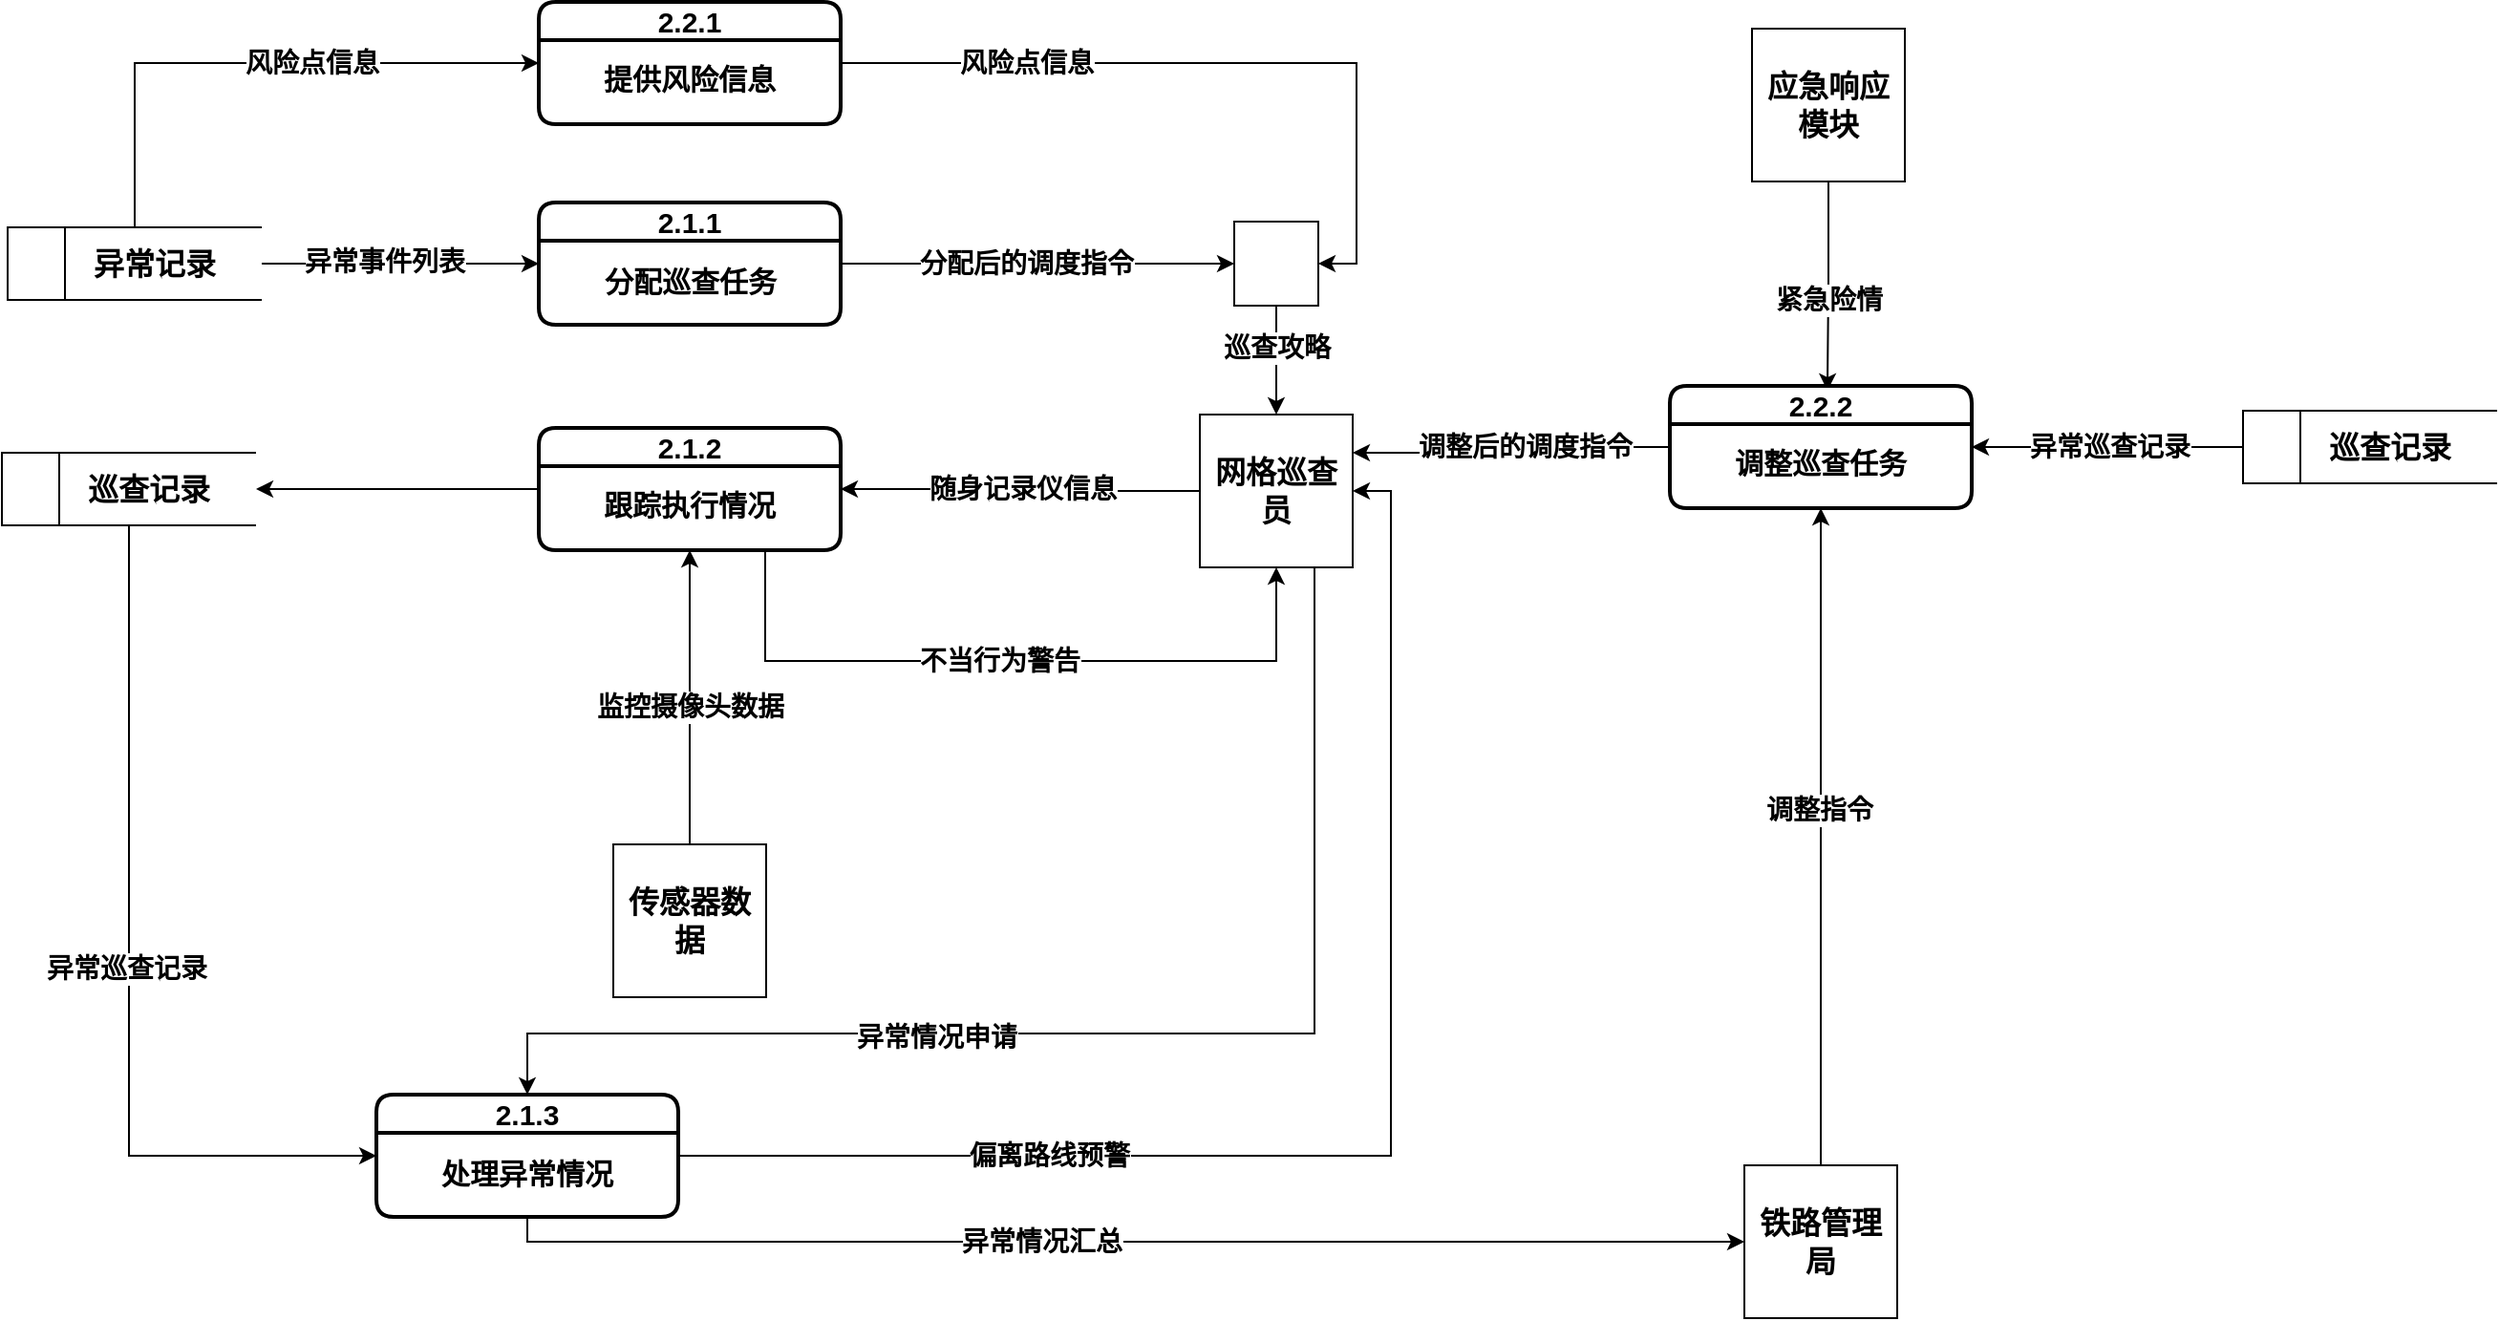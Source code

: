 <mxfile version="27.1.6">
  <diagram name="Page-1" id="kdq6qScLnGzMR4BYstJX">
    <mxGraphModel dx="1987" dy="896" grid="0" gridSize="10" guides="1" tooltips="1" connect="1" arrows="1" fold="1" page="1" pageScale="1" pageWidth="2000" pageHeight="1200" math="0" shadow="0">
      <root>
        <mxCell id="0" />
        <mxCell id="1" parent="0" />
        <mxCell id="yvHHZgAvG7D3nn2s4Wgv-1" style="edgeStyle=orthogonalEdgeStyle;rounded=0;orthogonalLoop=1;jettySize=auto;html=1;exitX=1;exitY=0.5;exitDx=0;exitDy=0;entryX=0;entryY=0.5;entryDx=0;entryDy=0;fontStyle=1" edge="1" parent="1" source="yvHHZgAvG7D3nn2s4Wgv-52" target="yvHHZgAvG7D3nn2s4Wgv-14">
          <mxGeometry relative="1" as="geometry">
            <mxPoint x="334" y="340" as="sourcePoint" />
          </mxGeometry>
        </mxCell>
        <mxCell id="yvHHZgAvG7D3nn2s4Wgv-2" value="&lt;b&gt;&lt;font style=&quot;font-size: 14px;&quot;&gt;异常事件列表&lt;/font&gt;&lt;/b&gt;" style="edgeLabel;html=1;align=center;verticalAlign=middle;resizable=0;points=[];" vertex="1" connectable="0" parent="yvHHZgAvG7D3nn2s4Wgv-1">
          <mxGeometry x="-0.107" y="1" relative="1" as="geometry">
            <mxPoint x="-1" as="offset" />
          </mxGeometry>
        </mxCell>
        <mxCell id="yvHHZgAvG7D3nn2s4Wgv-4" style="edgeStyle=orthogonalEdgeStyle;rounded=0;orthogonalLoop=1;jettySize=auto;html=1;exitX=1;exitY=0.5;exitDx=0;exitDy=0;fontStyle=1;entryX=1;entryY=0.5;entryDx=0;entryDy=0;" edge="1" parent="1" source="yvHHZgAvG7D3nn2s4Wgv-6" target="yvHHZgAvG7D3nn2s4Wgv-46">
          <mxGeometry relative="1" as="geometry">
            <mxPoint x="717" y="591" as="targetPoint" />
          </mxGeometry>
        </mxCell>
        <mxCell id="yvHHZgAvG7D3nn2s4Wgv-5" value="&lt;b&gt;偏离路线预警&lt;/b&gt;" style="edgeLabel;html=1;align=center;verticalAlign=middle;resizable=0;points=[];fontSize=14;" vertex="1" connectable="0" parent="yvHHZgAvG7D3nn2s4Wgv-4">
          <mxGeometry x="-0.476" relative="1" as="geometry">
            <mxPoint as="offset" />
          </mxGeometry>
        </mxCell>
        <mxCell id="yvHHZgAvG7D3nn2s4Wgv-86" style="edgeStyle=orthogonalEdgeStyle;rounded=0;orthogonalLoop=1;jettySize=auto;html=1;entryX=0;entryY=0.5;entryDx=0;entryDy=0;exitX=0.5;exitY=1;exitDx=0;exitDy=0;" edge="1" parent="1" source="yvHHZgAvG7D3nn2s4Wgv-7" target="yvHHZgAvG7D3nn2s4Wgv-83">
          <mxGeometry relative="1" as="geometry" />
        </mxCell>
        <mxCell id="yvHHZgAvG7D3nn2s4Wgv-88" value="&lt;font style=&quot;font-size: 14px;&quot;&gt;&lt;b&gt;异常情况汇总&lt;/b&gt;&lt;/font&gt;" style="edgeLabel;html=1;align=center;verticalAlign=middle;resizable=0;points=[];" vertex="1" connectable="0" parent="yvHHZgAvG7D3nn2s4Wgv-86">
          <mxGeometry x="-0.128" y="2" relative="1" as="geometry">
            <mxPoint x="3" y="2" as="offset" />
          </mxGeometry>
        </mxCell>
        <mxCell id="yvHHZgAvG7D3nn2s4Wgv-6" value="2.1.3" style="swimlane;html=1;startSize=20;fontStyle=1;collapsible=0;horizontal=1;swimlaneLine=1;strokeWidth=2;swimlaneFillColor=#ffffff;whiteSpace=wrap;rounded=1;fontSize=15;" vertex="1" parent="1">
          <mxGeometry x="364" y="775" width="158" height="64" as="geometry" />
        </mxCell>
        <mxCell id="yvHHZgAvG7D3nn2s4Wgv-7" value="处理异常情况" style="text;html=1;align=center;verticalAlign=middle;whiteSpace=wrap;rounded=0;fontSize=15;fontStyle=1" vertex="1" parent="yvHHZgAvG7D3nn2s4Wgv-6">
          <mxGeometry x="28" y="26" width="102" height="30" as="geometry" />
        </mxCell>
        <mxCell id="yvHHZgAvG7D3nn2s4Wgv-8" style="edgeStyle=orthogonalEdgeStyle;rounded=0;orthogonalLoop=1;jettySize=auto;html=1;exitX=0.5;exitY=0;exitDx=0;exitDy=0;entryX=0;entryY=0.5;entryDx=0;entryDy=0;" edge="1" parent="1" source="yvHHZgAvG7D3nn2s4Wgv-52" target="yvHHZgAvG7D3nn2s4Wgv-27">
          <mxGeometry relative="1" as="geometry" />
        </mxCell>
        <mxCell id="yvHHZgAvG7D3nn2s4Wgv-9" value="&lt;b&gt;&lt;font style=&quot;font-size: 14px;&quot;&gt;风险点信息&lt;/font&gt;&lt;/b&gt;" style="edgeLabel;html=1;align=center;verticalAlign=middle;resizable=0;points=[];" vertex="1" connectable="0" parent="yvHHZgAvG7D3nn2s4Wgv-8">
          <mxGeometry x="-0.41" y="1" relative="1" as="geometry">
            <mxPoint x="90" y="1" as="offset" />
          </mxGeometry>
        </mxCell>
        <mxCell id="yvHHZgAvG7D3nn2s4Wgv-12" style="edgeStyle=orthogonalEdgeStyle;rounded=0;orthogonalLoop=1;jettySize=auto;html=1;exitX=1;exitY=0.5;exitDx=0;exitDy=0;entryX=0;entryY=0.5;entryDx=0;entryDy=0;" edge="1" parent="1" source="yvHHZgAvG7D3nn2s4Wgv-14" target="yvHHZgAvG7D3nn2s4Wgv-65">
          <mxGeometry relative="1" as="geometry" />
        </mxCell>
        <mxCell id="yvHHZgAvG7D3nn2s4Wgv-13" value="&lt;b&gt;&lt;font style=&quot;font-size: 14px;&quot;&gt;分配后的调度指令&lt;/font&gt;&lt;/b&gt;" style="edgeLabel;html=1;align=center;verticalAlign=middle;resizable=0;points=[];" vertex="1" connectable="0" parent="yvHHZgAvG7D3nn2s4Wgv-12">
          <mxGeometry x="-0.44" y="-2" relative="1" as="geometry">
            <mxPoint x="39" y="-2" as="offset" />
          </mxGeometry>
        </mxCell>
        <mxCell id="yvHHZgAvG7D3nn2s4Wgv-14" value="2.1.1" style="swimlane;html=1;startSize=20;fontStyle=1;collapsible=0;horizontal=1;swimlaneLine=1;strokeWidth=2;swimlaneFillColor=#ffffff;whiteSpace=wrap;rounded=1;fontSize=15;" vertex="1" parent="1">
          <mxGeometry x="449" y="308" width="158" height="64" as="geometry" />
        </mxCell>
        <mxCell id="yvHHZgAvG7D3nn2s4Wgv-15" value="分配巡查任务" style="text;html=1;align=center;verticalAlign=middle;whiteSpace=wrap;rounded=0;fontSize=15;fontStyle=1" vertex="1" parent="yvHHZgAvG7D3nn2s4Wgv-14">
          <mxGeometry x="23.5" y="26" width="111" height="30" as="geometry" />
        </mxCell>
        <mxCell id="yvHHZgAvG7D3nn2s4Wgv-19" style="edgeStyle=orthogonalEdgeStyle;rounded=0;orthogonalLoop=1;jettySize=auto;html=1;exitX=0.5;exitY=1;exitDx=0;exitDy=0;entryX=0;entryY=0.5;entryDx=0;entryDy=0;fontStyle=1" edge="1" parent="1" source="yvHHZgAvG7D3nn2s4Wgv-69" target="yvHHZgAvG7D3nn2s4Wgv-6">
          <mxGeometry relative="1" as="geometry">
            <mxPoint x="238" y="858.25" as="sourcePoint" />
          </mxGeometry>
        </mxCell>
        <mxCell id="yvHHZgAvG7D3nn2s4Wgv-20" value="&lt;b&gt;&lt;font style=&quot;font-size: 14px;&quot;&gt;异常巡查记录&lt;/font&gt;&lt;/b&gt;" style="edgeLabel;html=1;align=center;verticalAlign=middle;resizable=0;points=[];" vertex="1" connectable="0" parent="yvHHZgAvG7D3nn2s4Wgv-19">
          <mxGeometry x="0.009" y="-1" relative="1" as="geometry">
            <mxPoint x="-1" as="offset" />
          </mxGeometry>
        </mxCell>
        <mxCell id="yvHHZgAvG7D3nn2s4Wgv-25" style="edgeStyle=orthogonalEdgeStyle;rounded=0;orthogonalLoop=1;jettySize=auto;html=1;exitX=1;exitY=0.5;exitDx=0;exitDy=0;entryX=1;entryY=0.5;entryDx=0;entryDy=0;" edge="1" parent="1" source="yvHHZgAvG7D3nn2s4Wgv-27" target="yvHHZgAvG7D3nn2s4Wgv-65">
          <mxGeometry relative="1" as="geometry" />
        </mxCell>
        <mxCell id="yvHHZgAvG7D3nn2s4Wgv-26" value="&lt;font style=&quot;font-size: 14px;&quot;&gt;&lt;b&gt;风险点信息&lt;/b&gt;&lt;/font&gt;" style="edgeLabel;html=1;align=center;verticalAlign=middle;resizable=0;points=[];" vertex="1" connectable="0" parent="yvHHZgAvG7D3nn2s4Wgv-25">
          <mxGeometry x="0.176" y="-1" relative="1" as="geometry">
            <mxPoint x="-136" y="-1" as="offset" />
          </mxGeometry>
        </mxCell>
        <mxCell id="yvHHZgAvG7D3nn2s4Wgv-27" value="2.2.1" style="swimlane;html=1;startSize=20;fontStyle=1;collapsible=0;horizontal=1;swimlaneLine=1;strokeWidth=2;swimlaneFillColor=#ffffff;whiteSpace=wrap;rounded=1;fontSize=15;" vertex="1" parent="1">
          <mxGeometry x="449" y="203" width="158" height="64" as="geometry" />
        </mxCell>
        <mxCell id="yvHHZgAvG7D3nn2s4Wgv-28" value="提供风险信息" style="text;html=1;align=center;verticalAlign=middle;whiteSpace=wrap;rounded=0;fontSize=15;fontStyle=1" vertex="1" parent="yvHHZgAvG7D3nn2s4Wgv-27">
          <mxGeometry x="21" y="25" width="116" height="30" as="geometry" />
        </mxCell>
        <mxCell id="yvHHZgAvG7D3nn2s4Wgv-35" style="edgeStyle=orthogonalEdgeStyle;rounded=0;orthogonalLoop=1;jettySize=auto;html=1;exitX=0.5;exitY=1;exitDx=0;exitDy=0;entryX=0.522;entryY=0.039;entryDx=0;entryDy=0;entryPerimeter=0;" edge="1" parent="1" source="yvHHZgAvG7D3nn2s4Wgv-45" target="yvHHZgAvG7D3nn2s4Wgv-37">
          <mxGeometry relative="1" as="geometry">
            <mxPoint x="1175" y="769" as="targetPoint" />
          </mxGeometry>
        </mxCell>
        <mxCell id="yvHHZgAvG7D3nn2s4Wgv-36" value="&lt;b&gt;&lt;font style=&quot;font-size: 14px;&quot;&gt;紧急险情&lt;/font&gt;&lt;/b&gt;" style="edgeLabel;html=1;align=center;verticalAlign=middle;resizable=0;points=[];" vertex="1" connectable="0" parent="yvHHZgAvG7D3nn2s4Wgv-35">
          <mxGeometry x="0.148" y="2" relative="1" as="geometry">
            <mxPoint x="-2" y="-1" as="offset" />
          </mxGeometry>
        </mxCell>
        <mxCell id="yvHHZgAvG7D3nn2s4Wgv-79" style="edgeStyle=orthogonalEdgeStyle;rounded=0;orthogonalLoop=1;jettySize=auto;html=1;exitX=0;exitY=0.5;exitDx=0;exitDy=0;entryX=1;entryY=0.25;entryDx=0;entryDy=0;" edge="1" parent="1" source="yvHHZgAvG7D3nn2s4Wgv-37" target="yvHHZgAvG7D3nn2s4Wgv-46">
          <mxGeometry relative="1" as="geometry" />
        </mxCell>
        <mxCell id="yvHHZgAvG7D3nn2s4Wgv-80" value="&lt;b&gt;&lt;font style=&quot;font-size: 14px;&quot;&gt;调整后的调度指令&lt;/font&gt;&lt;/b&gt;" style="edgeLabel;html=1;align=center;verticalAlign=middle;resizable=0;points=[];" vertex="1" connectable="0" parent="yvHHZgAvG7D3nn2s4Wgv-79">
          <mxGeometry x="0.142" y="-3" relative="1" as="geometry">
            <mxPoint x="17" as="offset" />
          </mxGeometry>
        </mxCell>
        <mxCell id="yvHHZgAvG7D3nn2s4Wgv-37" value="2.2.2" style="swimlane;html=1;startSize=20;fontStyle=1;collapsible=0;horizontal=1;swimlaneLine=1;strokeWidth=2;swimlaneFillColor=#ffffff;whiteSpace=wrap;rounded=1;fontSize=15;" vertex="1" parent="1">
          <mxGeometry x="1041" y="404" width="158" height="64" as="geometry" />
        </mxCell>
        <mxCell id="yvHHZgAvG7D3nn2s4Wgv-38" value="调整巡查任务" style="text;html=1;align=center;verticalAlign=middle;whiteSpace=wrap;rounded=0;fontSize=15;fontStyle=1" vertex="1" parent="yvHHZgAvG7D3nn2s4Wgv-37">
          <mxGeometry x="21" y="25" width="116" height="30" as="geometry" />
        </mxCell>
        <mxCell id="yvHHZgAvG7D3nn2s4Wgv-45" value="&lt;b&gt;应急响应模块&lt;/b&gt;" style="rounded=0;whiteSpace=wrap;html=1;fontSize=16;" vertex="1" parent="1">
          <mxGeometry x="1084" y="217" width="80" height="80" as="geometry" />
        </mxCell>
        <mxCell id="yvHHZgAvG7D3nn2s4Wgv-57" style="edgeStyle=orthogonalEdgeStyle;rounded=0;orthogonalLoop=1;jettySize=auto;html=1;exitX=0;exitY=0.5;exitDx=0;exitDy=0;entryX=1;entryY=0.5;entryDx=0;entryDy=0;" edge="1" parent="1" source="yvHHZgAvG7D3nn2s4Wgv-46" target="yvHHZgAvG7D3nn2s4Wgv-55">
          <mxGeometry relative="1" as="geometry" />
        </mxCell>
        <mxCell id="yvHHZgAvG7D3nn2s4Wgv-61" value="&lt;b style=&quot;font-size: 14px;&quot;&gt;随身记录仪信息&lt;/b&gt;" style="edgeLabel;html=1;align=center;verticalAlign=middle;resizable=0;points=[];" vertex="1" connectable="0" parent="yvHHZgAvG7D3nn2s4Wgv-57">
          <mxGeometry x="-0.009" y="-1" relative="1" as="geometry">
            <mxPoint as="offset" />
          </mxGeometry>
        </mxCell>
        <mxCell id="yvHHZgAvG7D3nn2s4Wgv-81" style="edgeStyle=orthogonalEdgeStyle;rounded=0;orthogonalLoop=1;jettySize=auto;html=1;exitX=0.75;exitY=1;exitDx=0;exitDy=0;entryX=0.5;entryY=0;entryDx=0;entryDy=0;" edge="1" parent="1" source="yvHHZgAvG7D3nn2s4Wgv-46" target="yvHHZgAvG7D3nn2s4Wgv-6">
          <mxGeometry relative="1" as="geometry">
            <Array as="points">
              <mxPoint x="855" y="743" />
              <mxPoint x="443" y="743" />
            </Array>
          </mxGeometry>
        </mxCell>
        <mxCell id="yvHHZgAvG7D3nn2s4Wgv-82" value="&lt;font style=&quot;font-size: 14px;&quot;&gt;&lt;b&gt;异常情况申请&lt;/b&gt;&lt;/font&gt;" style="edgeLabel;html=1;align=center;verticalAlign=middle;resizable=0;points=[];" vertex="1" connectable="0" parent="yvHHZgAvG7D3nn2s4Wgv-81">
          <mxGeometry x="0.273" y="-2" relative="1" as="geometry">
            <mxPoint x="-4" y="4" as="offset" />
          </mxGeometry>
        </mxCell>
        <mxCell id="yvHHZgAvG7D3nn2s4Wgv-46" value="&lt;b&gt;网格巡查员&lt;/b&gt;" style="rounded=0;whiteSpace=wrap;html=1;fontSize=16;" vertex="1" parent="1">
          <mxGeometry x="795" y="419" width="80" height="80" as="geometry" />
        </mxCell>
        <mxCell id="yvHHZgAvG7D3nn2s4Wgv-52" value="&lt;font style=&quot;font-size: 16px;&quot;&gt;&lt;b&gt;&amp;nbsp; &amp;nbsp; &amp;nbsp; &amp;nbsp; &amp;nbsp;异常记录&lt;/b&gt;&lt;/font&gt;" style="html=1;dashed=0;whiteSpace=wrap;shape=mxgraph.dfd.dataStoreID;align=left;spacingLeft=3;points=[[0,0],[0.5,0],[1,0],[0,0.5],[1,0.5],[0,1],[0.5,1],[1,1]];" vertex="1" parent="1">
          <mxGeometry x="171" y="321" width="133" height="38" as="geometry" />
        </mxCell>
        <mxCell id="yvHHZgAvG7D3nn2s4Wgv-70" style="edgeStyle=orthogonalEdgeStyle;rounded=0;orthogonalLoop=1;jettySize=auto;html=1;exitX=0;exitY=0.5;exitDx=0;exitDy=0;entryX=1;entryY=0.5;entryDx=0;entryDy=0;" edge="1" parent="1" source="yvHHZgAvG7D3nn2s4Wgv-55" target="yvHHZgAvG7D3nn2s4Wgv-69">
          <mxGeometry relative="1" as="geometry" />
        </mxCell>
        <mxCell id="yvHHZgAvG7D3nn2s4Wgv-73" style="edgeStyle=orthogonalEdgeStyle;rounded=0;orthogonalLoop=1;jettySize=auto;html=1;exitX=0.75;exitY=1;exitDx=0;exitDy=0;entryX=0.5;entryY=1;entryDx=0;entryDy=0;" edge="1" parent="1" source="yvHHZgAvG7D3nn2s4Wgv-55" target="yvHHZgAvG7D3nn2s4Wgv-46">
          <mxGeometry relative="1" as="geometry">
            <Array as="points">
              <mxPoint x="568" y="548" />
              <mxPoint x="835" y="548" />
            </Array>
          </mxGeometry>
        </mxCell>
        <mxCell id="yvHHZgAvG7D3nn2s4Wgv-74" value="&lt;b&gt;&lt;font style=&quot;font-size: 14px;&quot;&gt;不当行为警告&lt;/font&gt;&lt;/b&gt;" style="edgeLabel;html=1;align=center;verticalAlign=middle;resizable=0;points=[];" vertex="1" connectable="0" parent="yvHHZgAvG7D3nn2s4Wgv-73">
          <mxGeometry x="-0.038" relative="1" as="geometry">
            <mxPoint as="offset" />
          </mxGeometry>
        </mxCell>
        <mxCell id="yvHHZgAvG7D3nn2s4Wgv-55" value="2.1.2" style="swimlane;html=1;startSize=20;fontStyle=1;collapsible=0;horizontal=1;swimlaneLine=1;strokeWidth=2;swimlaneFillColor=#ffffff;whiteSpace=wrap;rounded=1;fontSize=15;" vertex="1" parent="1">
          <mxGeometry x="449" y="426" width="158" height="64" as="geometry" />
        </mxCell>
        <mxCell id="yvHHZgAvG7D3nn2s4Wgv-56" value="跟踪执行情况" style="text;html=1;align=center;verticalAlign=middle;whiteSpace=wrap;rounded=0;fontSize=15;fontStyle=1" vertex="1" parent="yvHHZgAvG7D3nn2s4Wgv-55">
          <mxGeometry x="21" y="25" width="116" height="30" as="geometry" />
        </mxCell>
        <mxCell id="yvHHZgAvG7D3nn2s4Wgv-59" style="edgeStyle=orthogonalEdgeStyle;rounded=0;orthogonalLoop=1;jettySize=auto;html=1;entryX=0.5;entryY=1;entryDx=0;entryDy=0;" edge="1" parent="1" source="yvHHZgAvG7D3nn2s4Wgv-58" target="yvHHZgAvG7D3nn2s4Wgv-55">
          <mxGeometry relative="1" as="geometry" />
        </mxCell>
        <mxCell id="yvHHZgAvG7D3nn2s4Wgv-60" value="&lt;font style=&quot;font-size: 14px;&quot;&gt;&lt;b&gt;监控摄像头数据&lt;/b&gt;&lt;/font&gt;" style="edgeLabel;html=1;align=center;verticalAlign=middle;resizable=0;points=[];" vertex="1" connectable="0" parent="yvHHZgAvG7D3nn2s4Wgv-59">
          <mxGeometry x="-0.064" relative="1" as="geometry">
            <mxPoint as="offset" />
          </mxGeometry>
        </mxCell>
        <mxCell id="yvHHZgAvG7D3nn2s4Wgv-58" value="&lt;b&gt;传感器数据&lt;/b&gt;" style="rounded=0;whiteSpace=wrap;html=1;fontSize=16;" vertex="1" parent="1">
          <mxGeometry x="488" y="644" width="80" height="80" as="geometry" />
        </mxCell>
        <mxCell id="yvHHZgAvG7D3nn2s4Wgv-67" style="edgeStyle=orthogonalEdgeStyle;rounded=0;orthogonalLoop=1;jettySize=auto;html=1;exitX=0.5;exitY=1;exitDx=0;exitDy=0;" edge="1" parent="1" source="yvHHZgAvG7D3nn2s4Wgv-65" target="yvHHZgAvG7D3nn2s4Wgv-46">
          <mxGeometry relative="1" as="geometry" />
        </mxCell>
        <mxCell id="yvHHZgAvG7D3nn2s4Wgv-68" value="&lt;b&gt;&lt;font style=&quot;font-size: 14px;&quot;&gt;巡查攻略&lt;/font&gt;&lt;/b&gt;" style="edgeLabel;html=1;align=center;verticalAlign=middle;resizable=0;points=[];" vertex="1" connectable="0" parent="yvHHZgAvG7D3nn2s4Wgv-67">
          <mxGeometry x="-0.243" relative="1" as="geometry">
            <mxPoint as="offset" />
          </mxGeometry>
        </mxCell>
        <mxCell id="yvHHZgAvG7D3nn2s4Wgv-65" value="" style="whiteSpace=wrap;html=1;aspect=fixed;" vertex="1" parent="1">
          <mxGeometry x="813" y="318" width="44" height="44" as="geometry" />
        </mxCell>
        <mxCell id="yvHHZgAvG7D3nn2s4Wgv-69" value="&lt;font style=&quot;font-size: 16px;&quot;&gt;&lt;b&gt;&amp;nbsp; &amp;nbsp; &amp;nbsp; &amp;nbsp; &amp;nbsp;巡查记录&lt;/b&gt;&lt;/font&gt;" style="html=1;dashed=0;whiteSpace=wrap;shape=mxgraph.dfd.dataStoreID;align=left;spacingLeft=3;points=[[0,0],[0.5,0],[1,0],[0,0.5],[1,0.5],[0,1],[0.5,1],[1,1]];" vertex="1" parent="1">
          <mxGeometry x="168" y="439" width="133" height="38" as="geometry" />
        </mxCell>
        <mxCell id="yvHHZgAvG7D3nn2s4Wgv-87" style="edgeStyle=orthogonalEdgeStyle;rounded=0;orthogonalLoop=1;jettySize=auto;html=1;entryX=0.5;entryY=1;entryDx=0;entryDy=0;" edge="1" parent="1" source="yvHHZgAvG7D3nn2s4Wgv-83" target="yvHHZgAvG7D3nn2s4Wgv-37">
          <mxGeometry relative="1" as="geometry" />
        </mxCell>
        <mxCell id="yvHHZgAvG7D3nn2s4Wgv-89" value="&lt;font style=&quot;font-size: 14px;&quot;&gt;&lt;b&gt;调整指令&lt;/b&gt;&lt;/font&gt;" style="edgeLabel;html=1;align=center;verticalAlign=middle;resizable=0;points=[];" vertex="1" connectable="0" parent="yvHHZgAvG7D3nn2s4Wgv-87">
          <mxGeometry x="0.081" y="1" relative="1" as="geometry">
            <mxPoint as="offset" />
          </mxGeometry>
        </mxCell>
        <mxCell id="yvHHZgAvG7D3nn2s4Wgv-83" value="&lt;b&gt;铁路管理局&lt;/b&gt;" style="rounded=0;whiteSpace=wrap;html=1;fontSize=16;" vertex="1" parent="1">
          <mxGeometry x="1080" y="812" width="80" height="80" as="geometry" />
        </mxCell>
        <mxCell id="yvHHZgAvG7D3nn2s4Wgv-91" style="edgeStyle=orthogonalEdgeStyle;rounded=0;orthogonalLoop=1;jettySize=auto;html=1;entryX=1;entryY=0.5;entryDx=0;entryDy=0;" edge="1" parent="1" source="yvHHZgAvG7D3nn2s4Wgv-90" target="yvHHZgAvG7D3nn2s4Wgv-37">
          <mxGeometry relative="1" as="geometry" />
        </mxCell>
        <mxCell id="yvHHZgAvG7D3nn2s4Wgv-92" value="&lt;b&gt;&lt;font style=&quot;font-size: 14px;&quot;&gt;异常巡查记录&lt;/font&gt;&lt;/b&gt;" style="edgeLabel;html=1;align=center;verticalAlign=middle;resizable=0;points=[];" vertex="1" connectable="0" parent="yvHHZgAvG7D3nn2s4Wgv-91">
          <mxGeometry x="0.431" y="-3" relative="1" as="geometry">
            <mxPoint x="31" y="3" as="offset" />
          </mxGeometry>
        </mxCell>
        <mxCell id="yvHHZgAvG7D3nn2s4Wgv-90" value="&lt;font style=&quot;font-size: 16px;&quot;&gt;&lt;b&gt;&amp;nbsp; &amp;nbsp; &amp;nbsp; &amp;nbsp; &amp;nbsp;巡查记录&lt;/b&gt;&lt;/font&gt;" style="html=1;dashed=0;whiteSpace=wrap;shape=mxgraph.dfd.dataStoreID;align=left;spacingLeft=3;points=[[0,0],[0.5,0],[1,0],[0,0.5],[1,0.5],[0,1],[0.5,1],[1,1]];" vertex="1" parent="1">
          <mxGeometry x="1341" y="417" width="133" height="38" as="geometry" />
        </mxCell>
      </root>
    </mxGraphModel>
  </diagram>
</mxfile>
